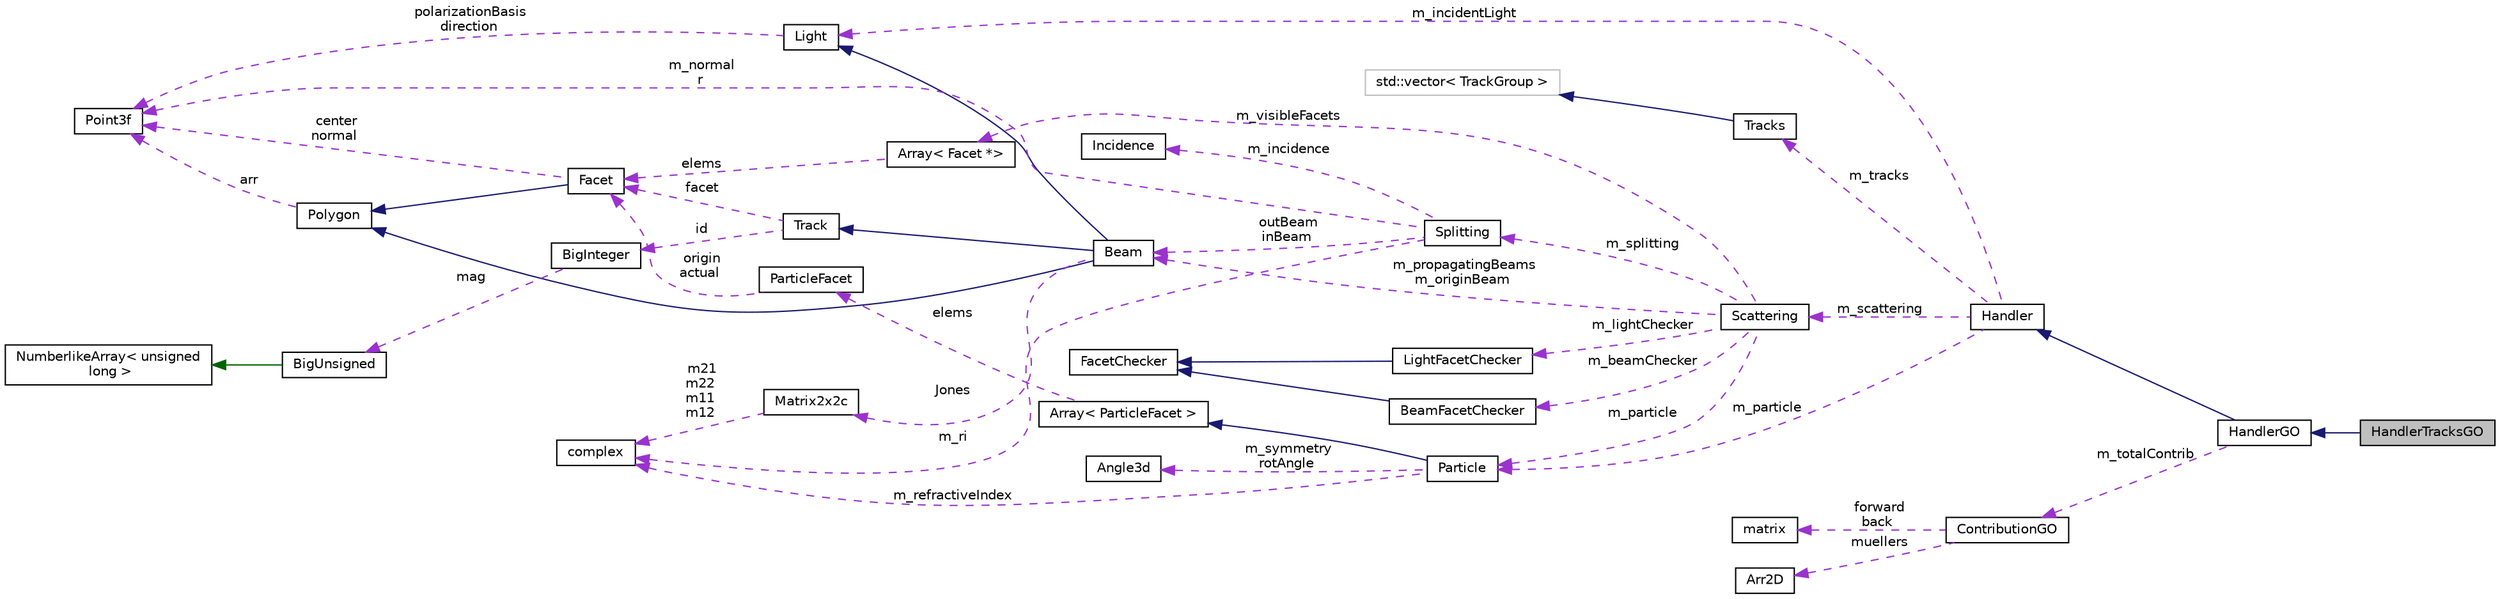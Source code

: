 digraph "HandlerTracksGO"
{
  edge [fontname="Helvetica",fontsize="10",labelfontname="Helvetica",labelfontsize="10"];
  node [fontname="Helvetica",fontsize="10",shape=record];
  rankdir="LR";
  Node3 [label="HandlerTracksGO",height=0.2,width=0.4,color="black", fillcolor="grey75", style="filled", fontcolor="black"];
  Node4 -> Node3 [dir="back",color="midnightblue",fontsize="10",style="solid"];
  Node4 [label="HandlerGO",height=0.2,width=0.4,color="black", fillcolor="white", style="filled",URL="$class_handler_g_o.html"];
  Node5 -> Node4 [dir="back",color="midnightblue",fontsize="10",style="solid"];
  Node5 [label="Handler",height=0.2,width=0.4,color="black", fillcolor="white", style="filled",URL="$class_handler.html"];
  Node6 -> Node5 [dir="back",color="darkorchid3",fontsize="10",style="dashed",label=" m_incidentLight" ];
  Node6 [label="Light",height=0.2,width=0.4,color="black", fillcolor="white", style="filled",URL="$class_light.html"];
  Node7 -> Node6 [dir="back",color="darkorchid3",fontsize="10",style="dashed",label=" polarizationBasis\ndirection" ];
  Node7 [label="Point3f",height=0.2,width=0.4,color="black", fillcolor="white", style="filled",URL="$struct_point3f.html",tooltip="The Point3 struct 3D coordinate point. "];
  Node8 -> Node5 [dir="back",color="darkorchid3",fontsize="10",style="dashed",label=" m_tracks" ];
  Node8 [label="Tracks",height=0.2,width=0.4,color="black", fillcolor="white", style="filled",URL="$class_tracks.html"];
  Node9 -> Node8 [dir="back",color="midnightblue",fontsize="10",style="solid"];
  Node9 [label="std::vector\< TrackGroup \>",height=0.2,width=0.4,color="grey75", fillcolor="white", style="filled"];
  Node10 -> Node5 [dir="back",color="darkorchid3",fontsize="10",style="dashed",label=" m_particle" ];
  Node10 [label="Particle",height=0.2,width=0.4,color="black", fillcolor="white", style="filled",URL="$class_particle.html",tooltip="The Particle class is the base class inherited by other concrete particle classes. Vertices are ordered by counterclock-wise direction if you see from outside. "];
  Node11 -> Node10 [dir="back",color="midnightblue",fontsize="10",style="solid"];
  Node11 [label="Array\< ParticleFacet \>",height=0.2,width=0.4,color="black", fillcolor="white", style="filled",URL="$class_array.html"];
  Node12 -> Node11 [dir="back",color="darkorchid3",fontsize="10",style="dashed",label=" elems" ];
  Node12 [label="ParticleFacet",height=0.2,width=0.4,color="black", fillcolor="white", style="filled",URL="$struct_particle_facet.html"];
  Node13 -> Node12 [dir="back",color="darkorchid3",fontsize="10",style="dashed",label=" origin\nactual" ];
  Node13 [label="Facet",height=0.2,width=0.4,color="black", fillcolor="white", style="filled",URL="$class_facet.html"];
  Node14 -> Node13 [dir="back",color="midnightblue",fontsize="10",style="solid"];
  Node14 [label="Polygon",height=0.2,width=0.4,color="black", fillcolor="white", style="filled",URL="$class_polygon.html",tooltip="Polygon consisted of 3-coordinate vertices. "];
  Node7 -> Node14 [dir="back",color="darkorchid3",fontsize="10",style="dashed",label=" arr" ];
  Node7 -> Node13 [dir="back",color="darkorchid3",fontsize="10",style="dashed",label=" center\nnormal" ];
  Node15 -> Node10 [dir="back",color="darkorchid3",fontsize="10",style="dashed",label=" m_refractiveIndex" ];
  Node15 [label="complex",height=0.2,width=0.4,color="black", fillcolor="white", style="filled",URL="$classcomplex.html",tooltip="This class provides a complex numbers and operation with them. "];
  Node16 -> Node10 [dir="back",color="darkorchid3",fontsize="10",style="dashed",label=" m_symmetry\nrotAngle" ];
  Node16 [label="Angle3d",height=0.2,width=0.4,color="black", fillcolor="white", style="filled",URL="$class_angle3d.html"];
  Node17 -> Node5 [dir="back",color="darkorchid3",fontsize="10",style="dashed",label=" m_scattering" ];
  Node17 [label="Scattering",height=0.2,width=0.4,color="black", fillcolor="white", style="filled",URL="$class_scattering.html",tooltip="Produce a set of beams from a light that incident on a Particle. "];
  Node18 -> Node17 [dir="back",color="darkorchid3",fontsize="10",style="dashed",label=" m_lightChecker" ];
  Node18 [label="LightFacetChecker",height=0.2,width=0.4,color="black", fillcolor="white", style="filled",URL="$class_light_facet_checker.html"];
  Node19 -> Node18 [dir="back",color="midnightblue",fontsize="10",style="solid"];
  Node19 [label="FacetChecker",height=0.2,width=0.4,color="black", fillcolor="white", style="filled",URL="$class_facet_checker.html"];
  Node20 -> Node17 [dir="back",color="darkorchid3",fontsize="10",style="dashed",label=" m_beamChecker" ];
  Node20 [label="BeamFacetChecker",height=0.2,width=0.4,color="black", fillcolor="white", style="filled",URL="$class_beam_facet_checker.html"];
  Node19 -> Node20 [dir="back",color="midnightblue",fontsize="10",style="solid"];
  Node21 -> Node17 [dir="back",color="darkorchid3",fontsize="10",style="dashed",label=" m_visibleFacets" ];
  Node21 [label="Array\< Facet *\>",height=0.2,width=0.4,color="black", fillcolor="white", style="filled",URL="$class_array.html"];
  Node13 -> Node21 [dir="back",color="darkorchid3",fontsize="10",style="dashed",label=" elems" ];
  Node10 -> Node17 [dir="back",color="darkorchid3",fontsize="10",style="dashed",label=" m_particle" ];
  Node22 -> Node17 [dir="back",color="darkorchid3",fontsize="10",style="dashed",label=" m_splitting" ];
  Node22 [label="Splitting",height=0.2,width=0.4,color="black", fillcolor="white", style="filled",URL="$class_splitting.html"];
  Node15 -> Node22 [dir="back",color="darkorchid3",fontsize="10",style="dashed",label=" m_ri" ];
  Node23 -> Node22 [dir="back",color="darkorchid3",fontsize="10",style="dashed",label=" m_incidence" ];
  Node23 [label="Incidence",height=0.2,width=0.4,color="black", fillcolor="white", style="filled",URL="$class_incidence.html"];
  Node24 -> Node22 [dir="back",color="darkorchid3",fontsize="10",style="dashed",label=" outBeam\ninBeam" ];
  Node24 [label="Beam",height=0.2,width=0.4,color="black", fillcolor="white", style="filled",URL="$class_beam.html",tooltip="A plane-parallel optical beam that is created by act of reflection / refraction when a light incident..."];
  Node14 -> Node24 [dir="back",color="midnightblue",fontsize="10",style="solid"];
  Node6 -> Node24 [dir="back",color="midnightblue",fontsize="10",style="solid"];
  Node25 -> Node24 [dir="back",color="midnightblue",fontsize="10",style="solid"];
  Node25 [label="Track",height=0.2,width=0.4,color="black", fillcolor="white", style="filled",URL="$class_track.html"];
  Node13 -> Node25 [dir="back",color="darkorchid3",fontsize="10",style="dashed",label=" facet" ];
  Node26 -> Node25 [dir="back",color="darkorchid3",fontsize="10",style="dashed",label=" id" ];
  Node26 [label="BigInteger",height=0.2,width=0.4,color="black", fillcolor="white", style="filled",URL="$class_big_integer.html"];
  Node27 -> Node26 [dir="back",color="darkorchid3",fontsize="10",style="dashed",label=" mag" ];
  Node27 [label="BigUnsigned",height=0.2,width=0.4,color="black", fillcolor="white", style="filled",URL="$class_big_unsigned.html"];
  Node28 -> Node27 [dir="back",color="darkgreen",fontsize="10",style="solid"];
  Node28 [label="NumberlikeArray\< unsigned\l long \>",height=0.2,width=0.4,color="black", fillcolor="white", style="filled",URL="$class_numberlike_array.html"];
  Node29 -> Node24 [dir="back",color="darkorchid3",fontsize="10",style="dashed",label=" Jones" ];
  Node29 [label="Matrix2x2c",height=0.2,width=0.4,color="black", fillcolor="white", style="filled",URL="$class_matrix2x2c.html",tooltip="The Matrix2x2c class Squad matrix with 4 complex elements (2x2) "];
  Node15 -> Node29 [dir="back",color="darkorchid3",fontsize="10",style="dashed",label=" m21\nm22\nm11\nm12" ];
  Node7 -> Node22 [dir="back",color="darkorchid3",fontsize="10",style="dashed",label=" m_normal\nr" ];
  Node24 -> Node17 [dir="back",color="darkorchid3",fontsize="10",style="dashed",label=" m_propagatingBeams\nm_originBeam" ];
  Node30 -> Node4 [dir="back",color="darkorchid3",fontsize="10",style="dashed",label=" m_totalContrib" ];
  Node30 [label="ContributionGO",height=0.2,width=0.4,color="black", fillcolor="white", style="filled",URL="$class_contribution_g_o.html"];
  Node31 -> Node30 [dir="back",color="darkorchid3",fontsize="10",style="dashed",label=" forward\nback" ];
  Node31 [label="matrix",height=0.2,width=0.4,color="black", fillcolor="white", style="filled",URL="$classmatrix.html",tooltip="The array with (n-rows x m-columns) dimensions of real values. Size of the array can&#39;t be changed..."];
  Node32 -> Node30 [dir="back",color="darkorchid3",fontsize="10",style="dashed",label=" muellers" ];
  Node32 [label="Arr2D",height=0.2,width=0.4,color="black", fillcolor="white", style="filled",URL="$class_arr2_d.html",tooltip="The array with (N-rows x M-columns) dimensions of small real-value matrixes with (n x m) dimensions..."];
}
